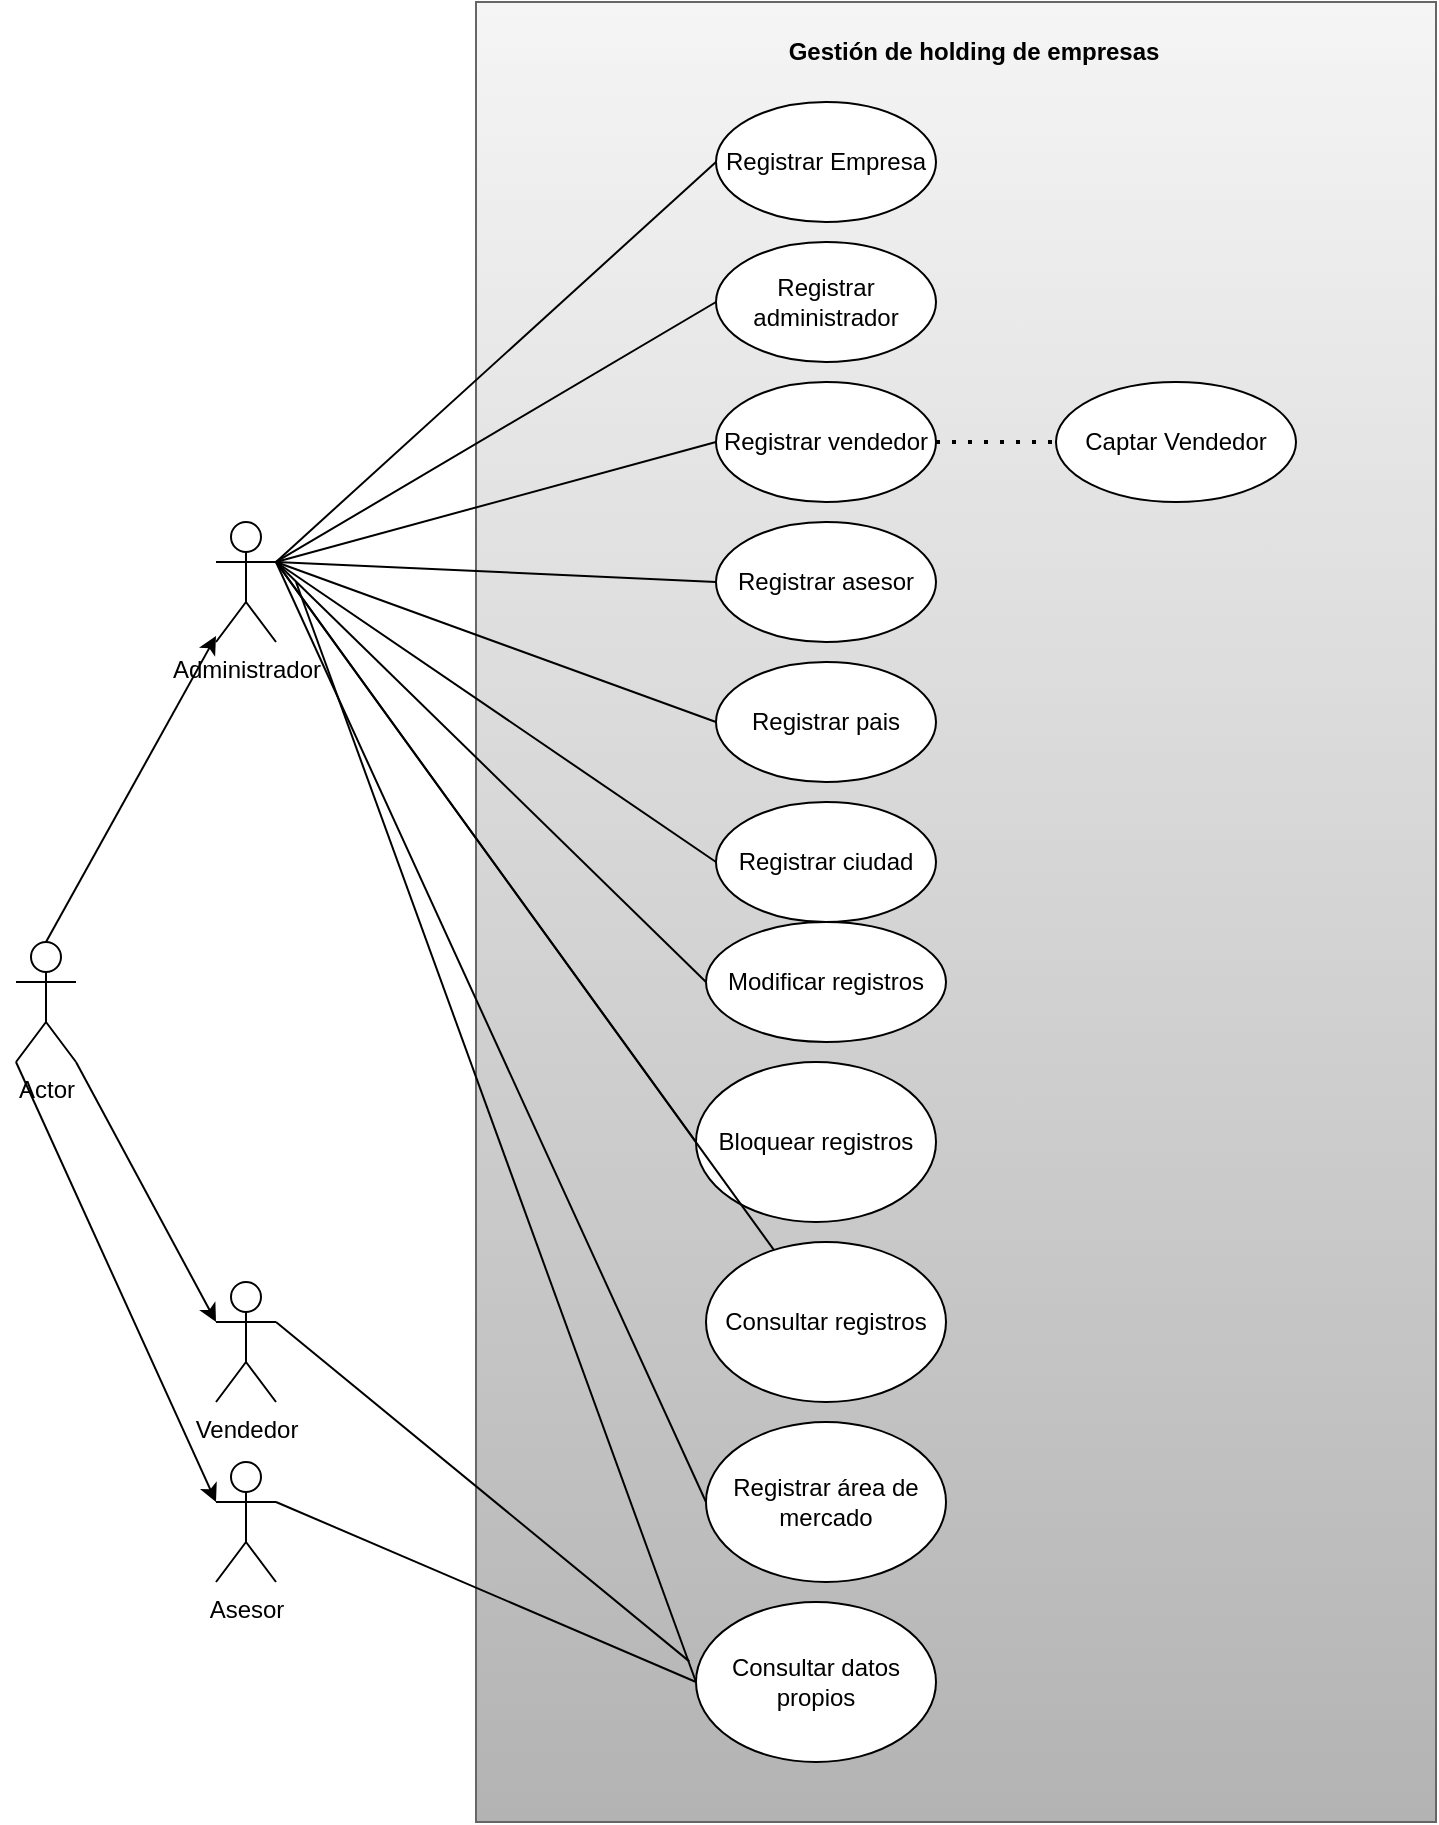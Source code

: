 <mxfile version="21.5.0" type="device">
  <diagram name="Página-1" id="6UlmcSQ-PGKkDH5Qd92D">
    <mxGraphModel dx="1750" dy="983" grid="1" gridSize="10" guides="1" tooltips="1" connect="1" arrows="1" fold="1" page="1" pageScale="1" pageWidth="827" pageHeight="1169" math="0" shadow="0">
      <root>
        <mxCell id="0" />
        <mxCell id="1" parent="0" />
        <mxCell id="b9nZ-zIPXtOEaoQuDpRQ-1" value="Administrador" style="shape=umlActor;verticalLabelPosition=bottom;verticalAlign=top;html=1;outlineConnect=0;" vertex="1" parent="1">
          <mxGeometry x="140" y="300" width="30" height="60" as="geometry" />
        </mxCell>
        <mxCell id="b9nZ-zIPXtOEaoQuDpRQ-2" value="Asesor" style="shape=umlActor;verticalLabelPosition=bottom;verticalAlign=top;html=1;outlineConnect=0;" vertex="1" parent="1">
          <mxGeometry x="140" y="770" width="30" height="60" as="geometry" />
        </mxCell>
        <mxCell id="b9nZ-zIPXtOEaoQuDpRQ-3" value="Actor" style="shape=umlActor;verticalLabelPosition=bottom;verticalAlign=top;html=1;outlineConnect=0;" vertex="1" parent="1">
          <mxGeometry x="40" y="510" width="30" height="60" as="geometry" />
        </mxCell>
        <mxCell id="b9nZ-zIPXtOEaoQuDpRQ-5" value="Vendedor" style="shape=umlActor;verticalLabelPosition=bottom;verticalAlign=top;html=1;outlineConnect=0;" vertex="1" parent="1">
          <mxGeometry x="140" y="680" width="30" height="60" as="geometry" />
        </mxCell>
        <mxCell id="b9nZ-zIPXtOEaoQuDpRQ-8" value="" style="rounded=0;whiteSpace=wrap;html=1;fillColor=#f5f5f5;gradientColor=#b3b3b3;strokeColor=#666666;" vertex="1" parent="1">
          <mxGeometry x="270" y="40" width="480" height="910" as="geometry" />
        </mxCell>
        <mxCell id="b9nZ-zIPXtOEaoQuDpRQ-9" value="Registrar Empresa" style="ellipse;whiteSpace=wrap;html=1;" vertex="1" parent="1">
          <mxGeometry x="390" y="90" width="110" height="60" as="geometry" />
        </mxCell>
        <mxCell id="b9nZ-zIPXtOEaoQuDpRQ-10" value="Registrar administrador" style="ellipse;whiteSpace=wrap;html=1;" vertex="1" parent="1">
          <mxGeometry x="390" y="160" width="110" height="60" as="geometry" />
        </mxCell>
        <mxCell id="b9nZ-zIPXtOEaoQuDpRQ-11" value="Registrar vendedor" style="ellipse;whiteSpace=wrap;html=1;" vertex="1" parent="1">
          <mxGeometry x="390" y="230" width="110" height="60" as="geometry" />
        </mxCell>
        <mxCell id="b9nZ-zIPXtOEaoQuDpRQ-12" value="Registrar asesor" style="ellipse;whiteSpace=wrap;html=1;" vertex="1" parent="1">
          <mxGeometry x="390" y="300" width="110" height="60" as="geometry" />
        </mxCell>
        <mxCell id="b9nZ-zIPXtOEaoQuDpRQ-13" value="Registrar pais" style="ellipse;whiteSpace=wrap;html=1;" vertex="1" parent="1">
          <mxGeometry x="390" y="370" width="110" height="60" as="geometry" />
        </mxCell>
        <mxCell id="b9nZ-zIPXtOEaoQuDpRQ-14" value="Registrar ciudad" style="ellipse;whiteSpace=wrap;html=1;" vertex="1" parent="1">
          <mxGeometry x="390" y="440" width="110" height="60" as="geometry" />
        </mxCell>
        <mxCell id="b9nZ-zIPXtOEaoQuDpRQ-15" value="Modificar registros" style="ellipse;whiteSpace=wrap;html=1;" vertex="1" parent="1">
          <mxGeometry x="385" y="500" width="120" height="60" as="geometry" />
        </mxCell>
        <mxCell id="b9nZ-zIPXtOEaoQuDpRQ-17" value="Bloquear registros" style="ellipse;whiteSpace=wrap;html=1;" vertex="1" parent="1">
          <mxGeometry x="380" y="570" width="120" height="80" as="geometry" />
        </mxCell>
        <mxCell id="b9nZ-zIPXtOEaoQuDpRQ-18" value="Consultar datos propios" style="ellipse;whiteSpace=wrap;html=1;" vertex="1" parent="1">
          <mxGeometry x="380" y="840" width="120" height="80" as="geometry" />
        </mxCell>
        <mxCell id="b9nZ-zIPXtOEaoQuDpRQ-19" value="Consultar registros" style="ellipse;whiteSpace=wrap;html=1;" vertex="1" parent="1">
          <mxGeometry x="385" y="660" width="120" height="80" as="geometry" />
        </mxCell>
        <mxCell id="b9nZ-zIPXtOEaoQuDpRQ-20" value="Registrar área de mercado" style="ellipse;whiteSpace=wrap;html=1;" vertex="1" parent="1">
          <mxGeometry x="385" y="750" width="120" height="80" as="geometry" />
        </mxCell>
        <mxCell id="b9nZ-zIPXtOEaoQuDpRQ-32" value="" style="endArrow=classic;html=1;rounded=0;exitX=0.5;exitY=0;exitDx=0;exitDy=0;exitPerimeter=0;" edge="1" parent="1" source="b9nZ-zIPXtOEaoQuDpRQ-3" target="b9nZ-zIPXtOEaoQuDpRQ-1">
          <mxGeometry width="50" height="50" relative="1" as="geometry">
            <mxPoint x="20" y="360" as="sourcePoint" />
            <mxPoint x="70" y="310" as="targetPoint" />
          </mxGeometry>
        </mxCell>
        <mxCell id="b9nZ-zIPXtOEaoQuDpRQ-34" value="" style="endArrow=classic;html=1;rounded=0;exitX=1;exitY=1;exitDx=0;exitDy=0;exitPerimeter=0;entryX=0;entryY=0.333;entryDx=0;entryDy=0;entryPerimeter=0;" edge="1" parent="1" source="b9nZ-zIPXtOEaoQuDpRQ-3" target="b9nZ-zIPXtOEaoQuDpRQ-5">
          <mxGeometry width="50" height="50" relative="1" as="geometry">
            <mxPoint x="20" y="360" as="sourcePoint" />
            <mxPoint x="70" y="310" as="targetPoint" />
          </mxGeometry>
        </mxCell>
        <mxCell id="b9nZ-zIPXtOEaoQuDpRQ-35" value="" style="endArrow=classic;html=1;rounded=0;exitX=0;exitY=1;exitDx=0;exitDy=0;exitPerimeter=0;entryX=0;entryY=0.333;entryDx=0;entryDy=0;entryPerimeter=0;" edge="1" parent="1" source="b9nZ-zIPXtOEaoQuDpRQ-3" target="b9nZ-zIPXtOEaoQuDpRQ-2">
          <mxGeometry width="50" height="50" relative="1" as="geometry">
            <mxPoint x="20" y="360" as="sourcePoint" />
            <mxPoint x="70" y="310" as="targetPoint" />
          </mxGeometry>
        </mxCell>
        <mxCell id="b9nZ-zIPXtOEaoQuDpRQ-37" value="" style="endArrow=none;html=1;rounded=0;entryX=0;entryY=0.5;entryDx=0;entryDy=0;exitX=1;exitY=0.333;exitDx=0;exitDy=0;exitPerimeter=0;" edge="1" parent="1" source="b9nZ-zIPXtOEaoQuDpRQ-1" target="b9nZ-zIPXtOEaoQuDpRQ-9">
          <mxGeometry width="50" height="50" relative="1" as="geometry">
            <mxPoint x="20" y="360" as="sourcePoint" />
            <mxPoint x="70" y="310" as="targetPoint" />
          </mxGeometry>
        </mxCell>
        <mxCell id="b9nZ-zIPXtOEaoQuDpRQ-38" value="" style="endArrow=none;html=1;rounded=0;entryX=0;entryY=0.5;entryDx=0;entryDy=0;exitX=1;exitY=0.333;exitDx=0;exitDy=0;exitPerimeter=0;" edge="1" parent="1" source="b9nZ-zIPXtOEaoQuDpRQ-1" target="b9nZ-zIPXtOEaoQuDpRQ-10">
          <mxGeometry width="50" height="50" relative="1" as="geometry">
            <mxPoint x="20" y="360" as="sourcePoint" />
            <mxPoint x="70" y="310" as="targetPoint" />
          </mxGeometry>
        </mxCell>
        <mxCell id="b9nZ-zIPXtOEaoQuDpRQ-39" value="" style="endArrow=none;html=1;rounded=0;entryX=0;entryY=0.5;entryDx=0;entryDy=0;exitX=1;exitY=0.333;exitDx=0;exitDy=0;exitPerimeter=0;" edge="1" parent="1" source="b9nZ-zIPXtOEaoQuDpRQ-1" target="b9nZ-zIPXtOEaoQuDpRQ-11">
          <mxGeometry width="50" height="50" relative="1" as="geometry">
            <mxPoint x="20" y="360" as="sourcePoint" />
            <mxPoint x="70" y="310" as="targetPoint" />
          </mxGeometry>
        </mxCell>
        <mxCell id="b9nZ-zIPXtOEaoQuDpRQ-40" value="" style="endArrow=none;html=1;rounded=0;entryX=0;entryY=0.5;entryDx=0;entryDy=0;exitX=1;exitY=0.333;exitDx=0;exitDy=0;exitPerimeter=0;" edge="1" parent="1" source="b9nZ-zIPXtOEaoQuDpRQ-1" target="b9nZ-zIPXtOEaoQuDpRQ-12">
          <mxGeometry width="50" height="50" relative="1" as="geometry">
            <mxPoint x="20" y="360" as="sourcePoint" />
            <mxPoint x="70" y="310" as="targetPoint" />
          </mxGeometry>
        </mxCell>
        <mxCell id="b9nZ-zIPXtOEaoQuDpRQ-41" value="" style="endArrow=none;html=1;rounded=0;entryX=0;entryY=0.5;entryDx=0;entryDy=0;exitX=1;exitY=0.333;exitDx=0;exitDy=0;exitPerimeter=0;" edge="1" parent="1" source="b9nZ-zIPXtOEaoQuDpRQ-1" target="b9nZ-zIPXtOEaoQuDpRQ-13">
          <mxGeometry width="50" height="50" relative="1" as="geometry">
            <mxPoint x="20" y="360" as="sourcePoint" />
            <mxPoint x="70" y="310" as="targetPoint" />
          </mxGeometry>
        </mxCell>
        <mxCell id="b9nZ-zIPXtOEaoQuDpRQ-42" value="" style="endArrow=none;html=1;rounded=0;entryX=0;entryY=0.5;entryDx=0;entryDy=0;exitX=1;exitY=0.333;exitDx=0;exitDy=0;exitPerimeter=0;" edge="1" parent="1" source="b9nZ-zIPXtOEaoQuDpRQ-1" target="b9nZ-zIPXtOEaoQuDpRQ-14">
          <mxGeometry width="50" height="50" relative="1" as="geometry">
            <mxPoint x="20" y="360" as="sourcePoint" />
            <mxPoint x="70" y="310" as="targetPoint" />
          </mxGeometry>
        </mxCell>
        <mxCell id="b9nZ-zIPXtOEaoQuDpRQ-43" value="" style="endArrow=none;html=1;rounded=0;entryX=0;entryY=0.5;entryDx=0;entryDy=0;exitX=1;exitY=0.333;exitDx=0;exitDy=0;exitPerimeter=0;" edge="1" parent="1" source="b9nZ-zIPXtOEaoQuDpRQ-1" target="b9nZ-zIPXtOEaoQuDpRQ-15">
          <mxGeometry width="50" height="50" relative="1" as="geometry">
            <mxPoint x="20" y="360" as="sourcePoint" />
            <mxPoint x="70" y="310" as="targetPoint" />
          </mxGeometry>
        </mxCell>
        <mxCell id="b9nZ-zIPXtOEaoQuDpRQ-44" value="" style="endArrow=none;html=1;rounded=0;entryX=0;entryY=0.5;entryDx=0;entryDy=0;exitX=1;exitY=0.333;exitDx=0;exitDy=0;exitPerimeter=0;" edge="1" parent="1" source="b9nZ-zIPXtOEaoQuDpRQ-1" target="b9nZ-zIPXtOEaoQuDpRQ-17">
          <mxGeometry width="50" height="50" relative="1" as="geometry">
            <mxPoint x="20" y="520" as="sourcePoint" />
            <mxPoint x="70" y="470" as="targetPoint" />
          </mxGeometry>
        </mxCell>
        <mxCell id="b9nZ-zIPXtOEaoQuDpRQ-45" value="" style="endArrow=none;html=1;rounded=0;exitX=1;exitY=0.333;exitDx=0;exitDy=0;exitPerimeter=0;" edge="1" parent="1" source="b9nZ-zIPXtOEaoQuDpRQ-1" target="b9nZ-zIPXtOEaoQuDpRQ-19">
          <mxGeometry width="50" height="50" relative="1" as="geometry">
            <mxPoint x="20" y="520" as="sourcePoint" />
            <mxPoint x="70" y="470" as="targetPoint" />
          </mxGeometry>
        </mxCell>
        <mxCell id="b9nZ-zIPXtOEaoQuDpRQ-48" value="" style="endArrow=none;html=1;rounded=0;entryX=0;entryY=0.5;entryDx=0;entryDy=0;exitX=1;exitY=0.333;exitDx=0;exitDy=0;exitPerimeter=0;" edge="1" parent="1" source="b9nZ-zIPXtOEaoQuDpRQ-1" target="b9nZ-zIPXtOEaoQuDpRQ-20">
          <mxGeometry width="50" height="50" relative="1" as="geometry">
            <mxPoint x="20" y="520" as="sourcePoint" />
            <mxPoint x="70" y="470" as="targetPoint" />
          </mxGeometry>
        </mxCell>
        <mxCell id="b9nZ-zIPXtOEaoQuDpRQ-49" value="" style="endArrow=none;html=1;rounded=0;entryX=0;entryY=0.5;entryDx=0;entryDy=0;" edge="1" parent="1" target="b9nZ-zIPXtOEaoQuDpRQ-18">
          <mxGeometry width="50" height="50" relative="1" as="geometry">
            <mxPoint x="180" y="330" as="sourcePoint" />
            <mxPoint x="70" y="470" as="targetPoint" />
          </mxGeometry>
        </mxCell>
        <mxCell id="b9nZ-zIPXtOEaoQuDpRQ-50" value="" style="endArrow=none;html=1;rounded=0;entryX=-0.028;entryY=0.371;entryDx=0;entryDy=0;entryPerimeter=0;exitX=1;exitY=0.333;exitDx=0;exitDy=0;exitPerimeter=0;" edge="1" parent="1" source="b9nZ-zIPXtOEaoQuDpRQ-5" target="b9nZ-zIPXtOEaoQuDpRQ-18">
          <mxGeometry width="50" height="50" relative="1" as="geometry">
            <mxPoint x="20" y="520" as="sourcePoint" />
            <mxPoint x="70" y="470" as="targetPoint" />
          </mxGeometry>
        </mxCell>
        <mxCell id="b9nZ-zIPXtOEaoQuDpRQ-51" value="" style="endArrow=none;html=1;rounded=0;entryX=0;entryY=0.5;entryDx=0;entryDy=0;exitX=1;exitY=0.333;exitDx=0;exitDy=0;exitPerimeter=0;" edge="1" parent="1" source="b9nZ-zIPXtOEaoQuDpRQ-2" target="b9nZ-zIPXtOEaoQuDpRQ-18">
          <mxGeometry width="50" height="50" relative="1" as="geometry">
            <mxPoint x="20" y="520" as="sourcePoint" />
            <mxPoint x="70" y="470" as="targetPoint" />
          </mxGeometry>
        </mxCell>
        <mxCell id="b9nZ-zIPXtOEaoQuDpRQ-52" value="Captar Vendedor" style="ellipse;whiteSpace=wrap;html=1;" vertex="1" parent="1">
          <mxGeometry x="560" y="230" width="120" height="60" as="geometry" />
        </mxCell>
        <mxCell id="b9nZ-zIPXtOEaoQuDpRQ-55" value="" style="endArrow=none;dashed=1;html=1;dashPattern=1 3;strokeWidth=2;rounded=0;entryX=0;entryY=0.5;entryDx=0;entryDy=0;exitX=1;exitY=0.5;exitDx=0;exitDy=0;" edge="1" parent="1" source="b9nZ-zIPXtOEaoQuDpRQ-11" target="b9nZ-zIPXtOEaoQuDpRQ-52">
          <mxGeometry width="50" height="50" relative="1" as="geometry">
            <mxPoint x="20" y="520" as="sourcePoint" />
            <mxPoint x="70" y="470" as="targetPoint" />
          </mxGeometry>
        </mxCell>
        <mxCell id="b9nZ-zIPXtOEaoQuDpRQ-56" value="Gestión de holding de empresas" style="text;html=1;strokeColor=none;fillColor=none;align=center;verticalAlign=middle;whiteSpace=wrap;rounded=0;shadow=0;glass=0;fontStyle=1" vertex="1" parent="1">
          <mxGeometry x="414" y="50" width="210" height="30" as="geometry" />
        </mxCell>
      </root>
    </mxGraphModel>
  </diagram>
</mxfile>
